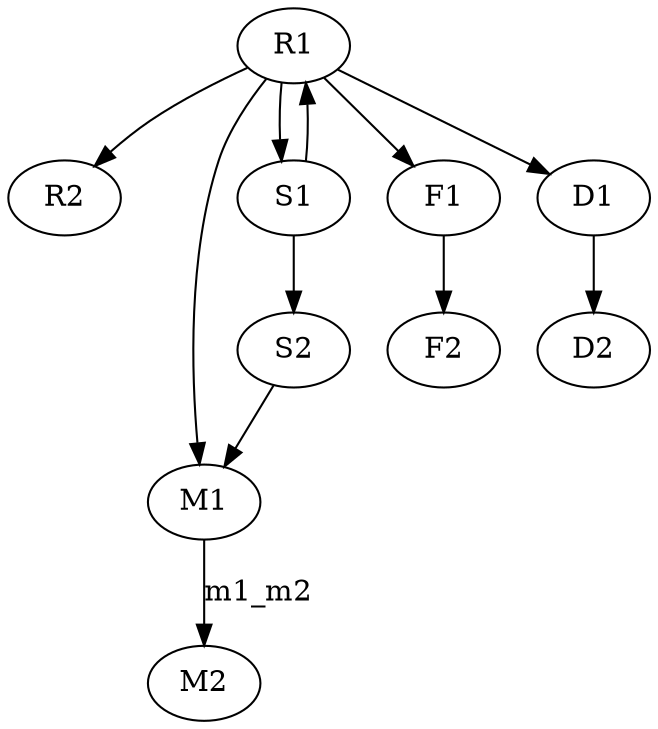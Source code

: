 strict digraph Root {
  R1;  
  R2;
  R1->R2;
  R1->M1;
  R1->S1;
  R1->F1;
  R1->S1;
  R1->D1;
  subgraph Mother {
    M1;
    M2;
    M1->M2 [label="m1 to m2"];
    M1->M2 [label="m1_m2"];
    subgraph Son {
      S1;
      S2;
      S1->S2;
      S2->M1;
      S1->R1;
    }
  }
  subgraph Father {
    F1;
    F2;
    F1->F2;
    subgraph Daughter {
      D1;
      D2;
      D1->D2;
    }
  }
}
